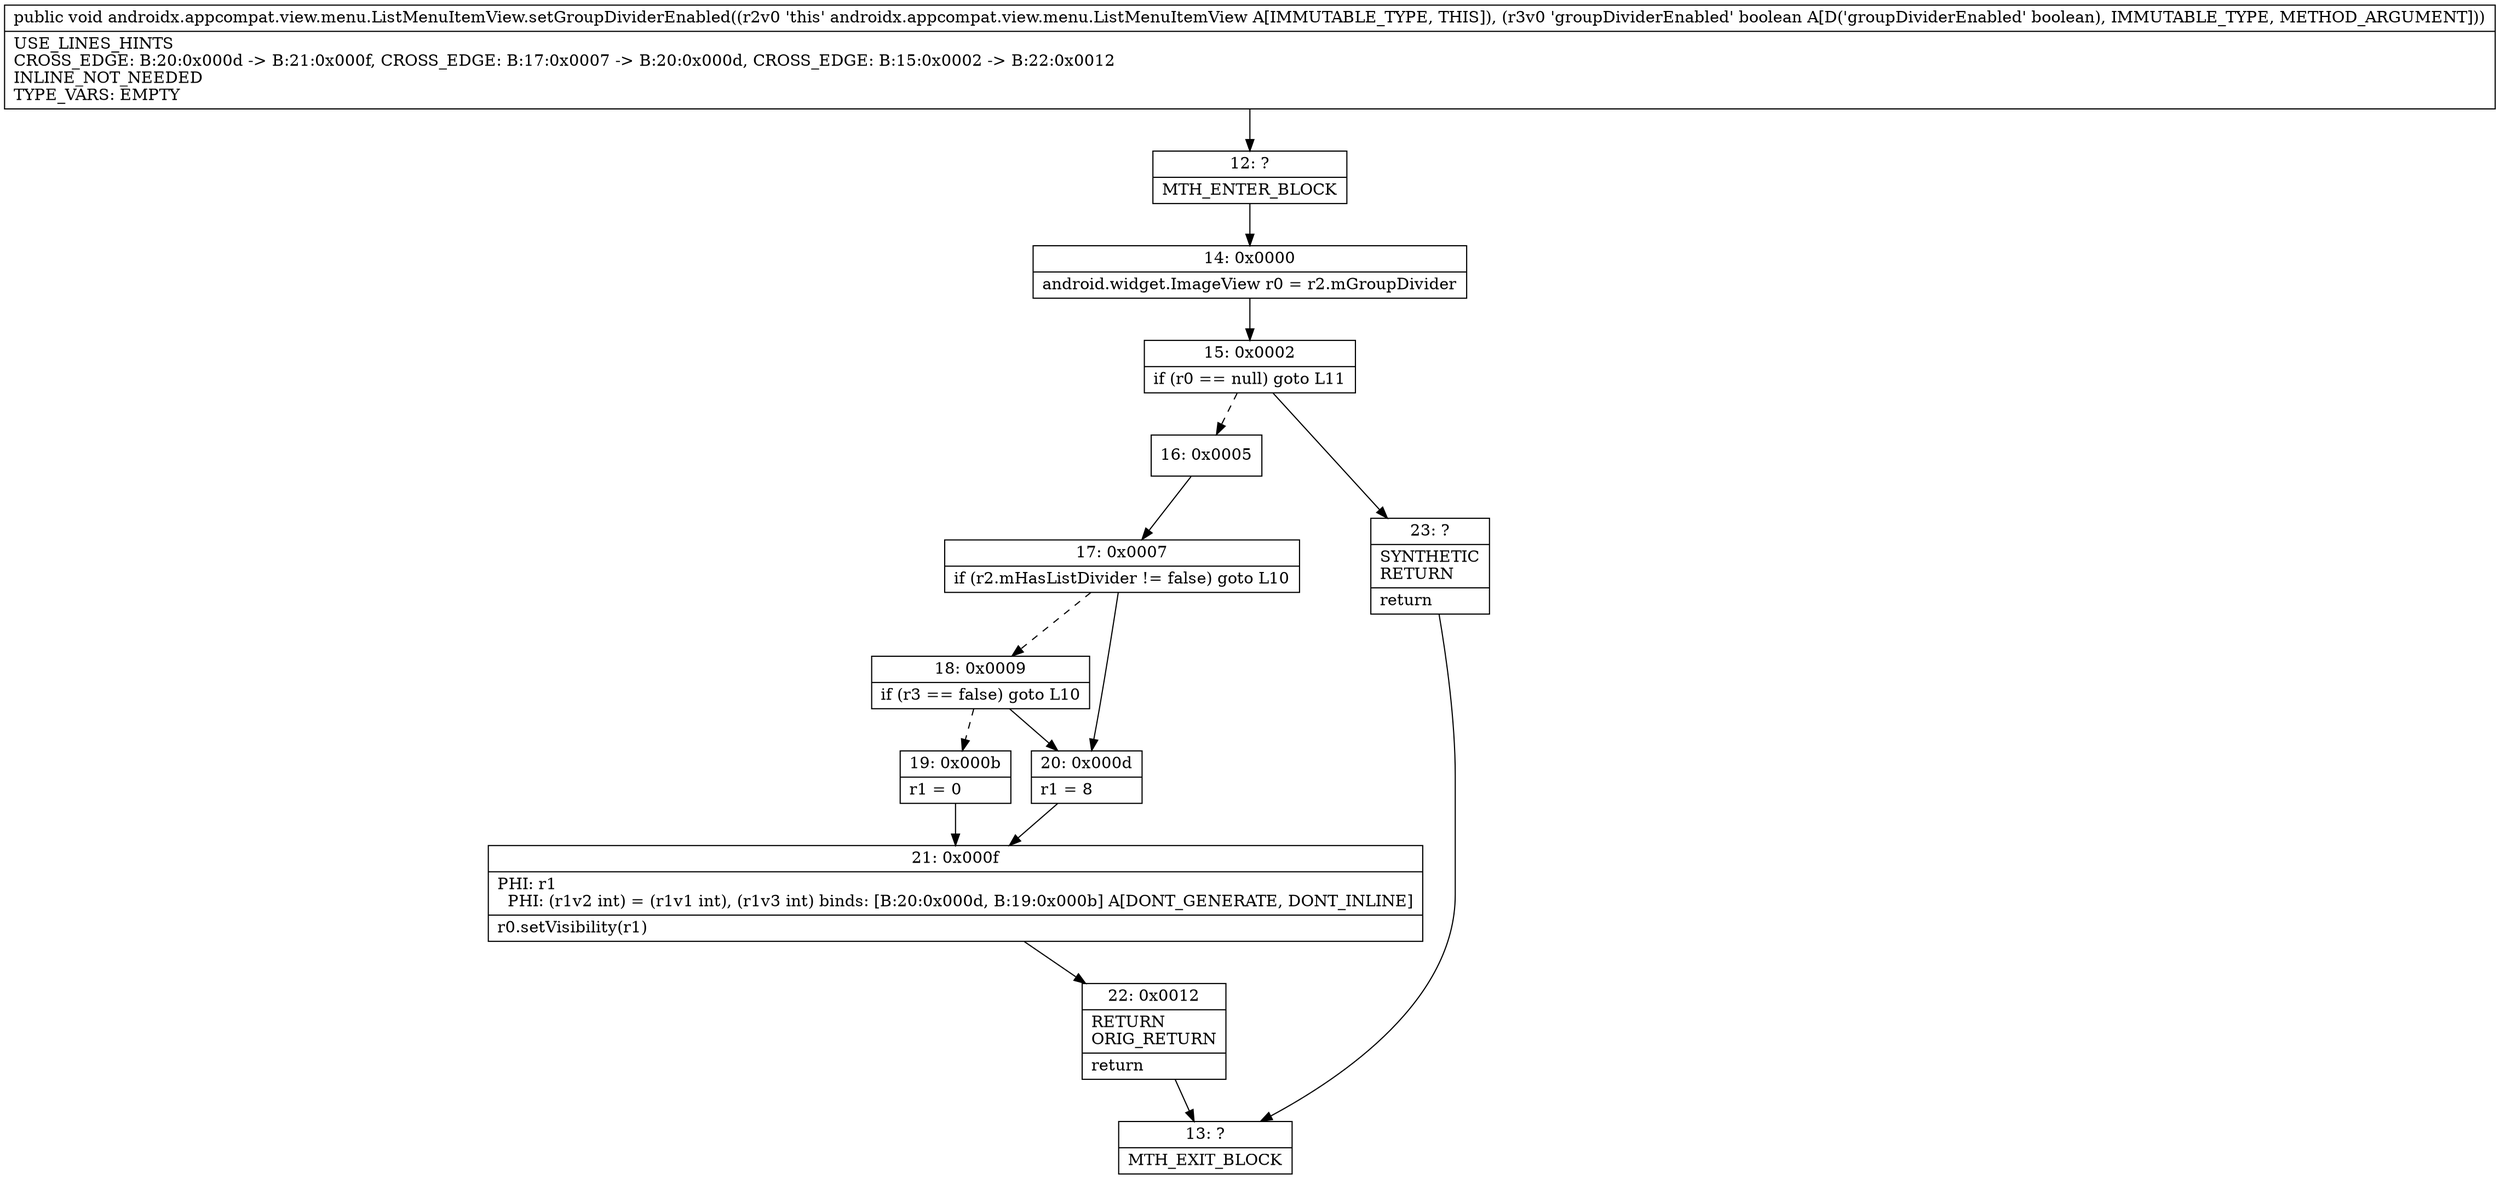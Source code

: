 digraph "CFG forandroidx.appcompat.view.menu.ListMenuItemView.setGroupDividerEnabled(Z)V" {
Node_12 [shape=record,label="{12\:\ ?|MTH_ENTER_BLOCK\l}"];
Node_14 [shape=record,label="{14\:\ 0x0000|android.widget.ImageView r0 = r2.mGroupDivider\l}"];
Node_15 [shape=record,label="{15\:\ 0x0002|if (r0 == null) goto L11\l}"];
Node_16 [shape=record,label="{16\:\ 0x0005}"];
Node_17 [shape=record,label="{17\:\ 0x0007|if (r2.mHasListDivider != false) goto L10\l}"];
Node_18 [shape=record,label="{18\:\ 0x0009|if (r3 == false) goto L10\l}"];
Node_19 [shape=record,label="{19\:\ 0x000b|r1 = 0\l}"];
Node_21 [shape=record,label="{21\:\ 0x000f|PHI: r1 \l  PHI: (r1v2 int) = (r1v1 int), (r1v3 int) binds: [B:20:0x000d, B:19:0x000b] A[DONT_GENERATE, DONT_INLINE]\l|r0.setVisibility(r1)\l}"];
Node_22 [shape=record,label="{22\:\ 0x0012|RETURN\lORIG_RETURN\l|return\l}"];
Node_13 [shape=record,label="{13\:\ ?|MTH_EXIT_BLOCK\l}"];
Node_20 [shape=record,label="{20\:\ 0x000d|r1 = 8\l}"];
Node_23 [shape=record,label="{23\:\ ?|SYNTHETIC\lRETURN\l|return\l}"];
MethodNode[shape=record,label="{public void androidx.appcompat.view.menu.ListMenuItemView.setGroupDividerEnabled((r2v0 'this' androidx.appcompat.view.menu.ListMenuItemView A[IMMUTABLE_TYPE, THIS]), (r3v0 'groupDividerEnabled' boolean A[D('groupDividerEnabled' boolean), IMMUTABLE_TYPE, METHOD_ARGUMENT]))  | USE_LINES_HINTS\lCROSS_EDGE: B:20:0x000d \-\> B:21:0x000f, CROSS_EDGE: B:17:0x0007 \-\> B:20:0x000d, CROSS_EDGE: B:15:0x0002 \-\> B:22:0x0012\lINLINE_NOT_NEEDED\lTYPE_VARS: EMPTY\l}"];
MethodNode -> Node_12;Node_12 -> Node_14;
Node_14 -> Node_15;
Node_15 -> Node_16[style=dashed];
Node_15 -> Node_23;
Node_16 -> Node_17;
Node_17 -> Node_18[style=dashed];
Node_17 -> Node_20;
Node_18 -> Node_19[style=dashed];
Node_18 -> Node_20;
Node_19 -> Node_21;
Node_21 -> Node_22;
Node_22 -> Node_13;
Node_20 -> Node_21;
Node_23 -> Node_13;
}


